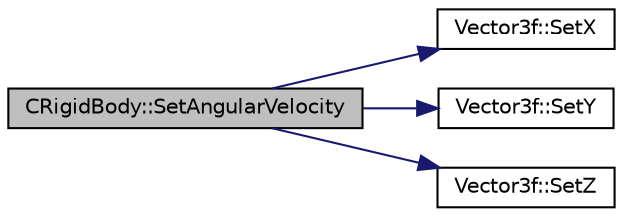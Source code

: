 digraph "CRigidBody::SetAngularVelocity"
{
 // LATEX_PDF_SIZE
  edge [fontname="Helvetica",fontsize="10",labelfontname="Helvetica",labelfontsize="10"];
  node [fontname="Helvetica",fontsize="10",shape=record];
  rankdir="LR";
  Node101 [label="CRigidBody::SetAngularVelocity",height=0.2,width=0.4,color="black", fillcolor="grey75", style="filled", fontcolor="black",tooltip=" "];
  Node101 -> Node102 [color="midnightblue",fontsize="10",style="solid",fontname="Helvetica"];
  Node102 [label="Vector3f::SetX",height=0.2,width=0.4,color="black", fillcolor="white", style="filled",URL="$class_vector3f.html#aaa6791fa256647707bcf41017f498bcf",tooltip="x value mutator"];
  Node101 -> Node103 [color="midnightblue",fontsize="10",style="solid",fontname="Helvetica"];
  Node103 [label="Vector3f::SetY",height=0.2,width=0.4,color="black", fillcolor="white", style="filled",URL="$class_vector3f.html#a260bcd7eb6bebb43f79a29421d254f2b",tooltip="y value mutator"];
  Node101 -> Node104 [color="midnightblue",fontsize="10",style="solid",fontname="Helvetica"];
  Node104 [label="Vector3f::SetZ",height=0.2,width=0.4,color="black", fillcolor="white", style="filled",URL="$class_vector3f.html#afb24d616af2e75cce9af632c870141ac",tooltip="z value mutator"];
}
